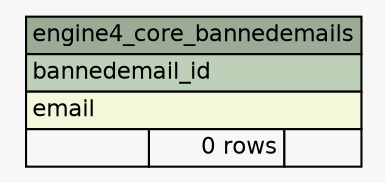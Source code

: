 // dot 2.38.0 on Windows 10 10.0
// SchemaSpy rev 590
digraph "engine4_core_bannedemails" {
  graph [
    rankdir="RL"
    bgcolor="#f7f7f7"
    nodesep="0.18"
    ranksep="0.46"
    fontname="Helvetica"
    fontsize="11"
  ];
  node [
    fontname="Helvetica"
    fontsize="11"
    shape="plaintext"
  ];
  edge [
    arrowsize="0.8"
  ];
  "engine4_core_bannedemails" [
    label=<
    <TABLE BORDER="0" CELLBORDER="1" CELLSPACING="0" BGCOLOR="#ffffff">
      <TR><TD COLSPAN="3" BGCOLOR="#9bab96" ALIGN="CENTER">engine4_core_bannedemails</TD></TR>
      <TR><TD PORT="bannedemail_id" COLSPAN="3" BGCOLOR="#bed1b8" ALIGN="LEFT">bannedemail_id</TD></TR>
      <TR><TD PORT="email" COLSPAN="3" BGCOLOR="#f4f7da" ALIGN="LEFT">email</TD></TR>
      <TR><TD ALIGN="LEFT" BGCOLOR="#f7f7f7">  </TD><TD ALIGN="RIGHT" BGCOLOR="#f7f7f7">0 rows</TD><TD ALIGN="RIGHT" BGCOLOR="#f7f7f7">  </TD></TR>
    </TABLE>>
    URL="tables/engine4_core_bannedemails.html"
    tooltip="engine4_core_bannedemails"
  ];
}
